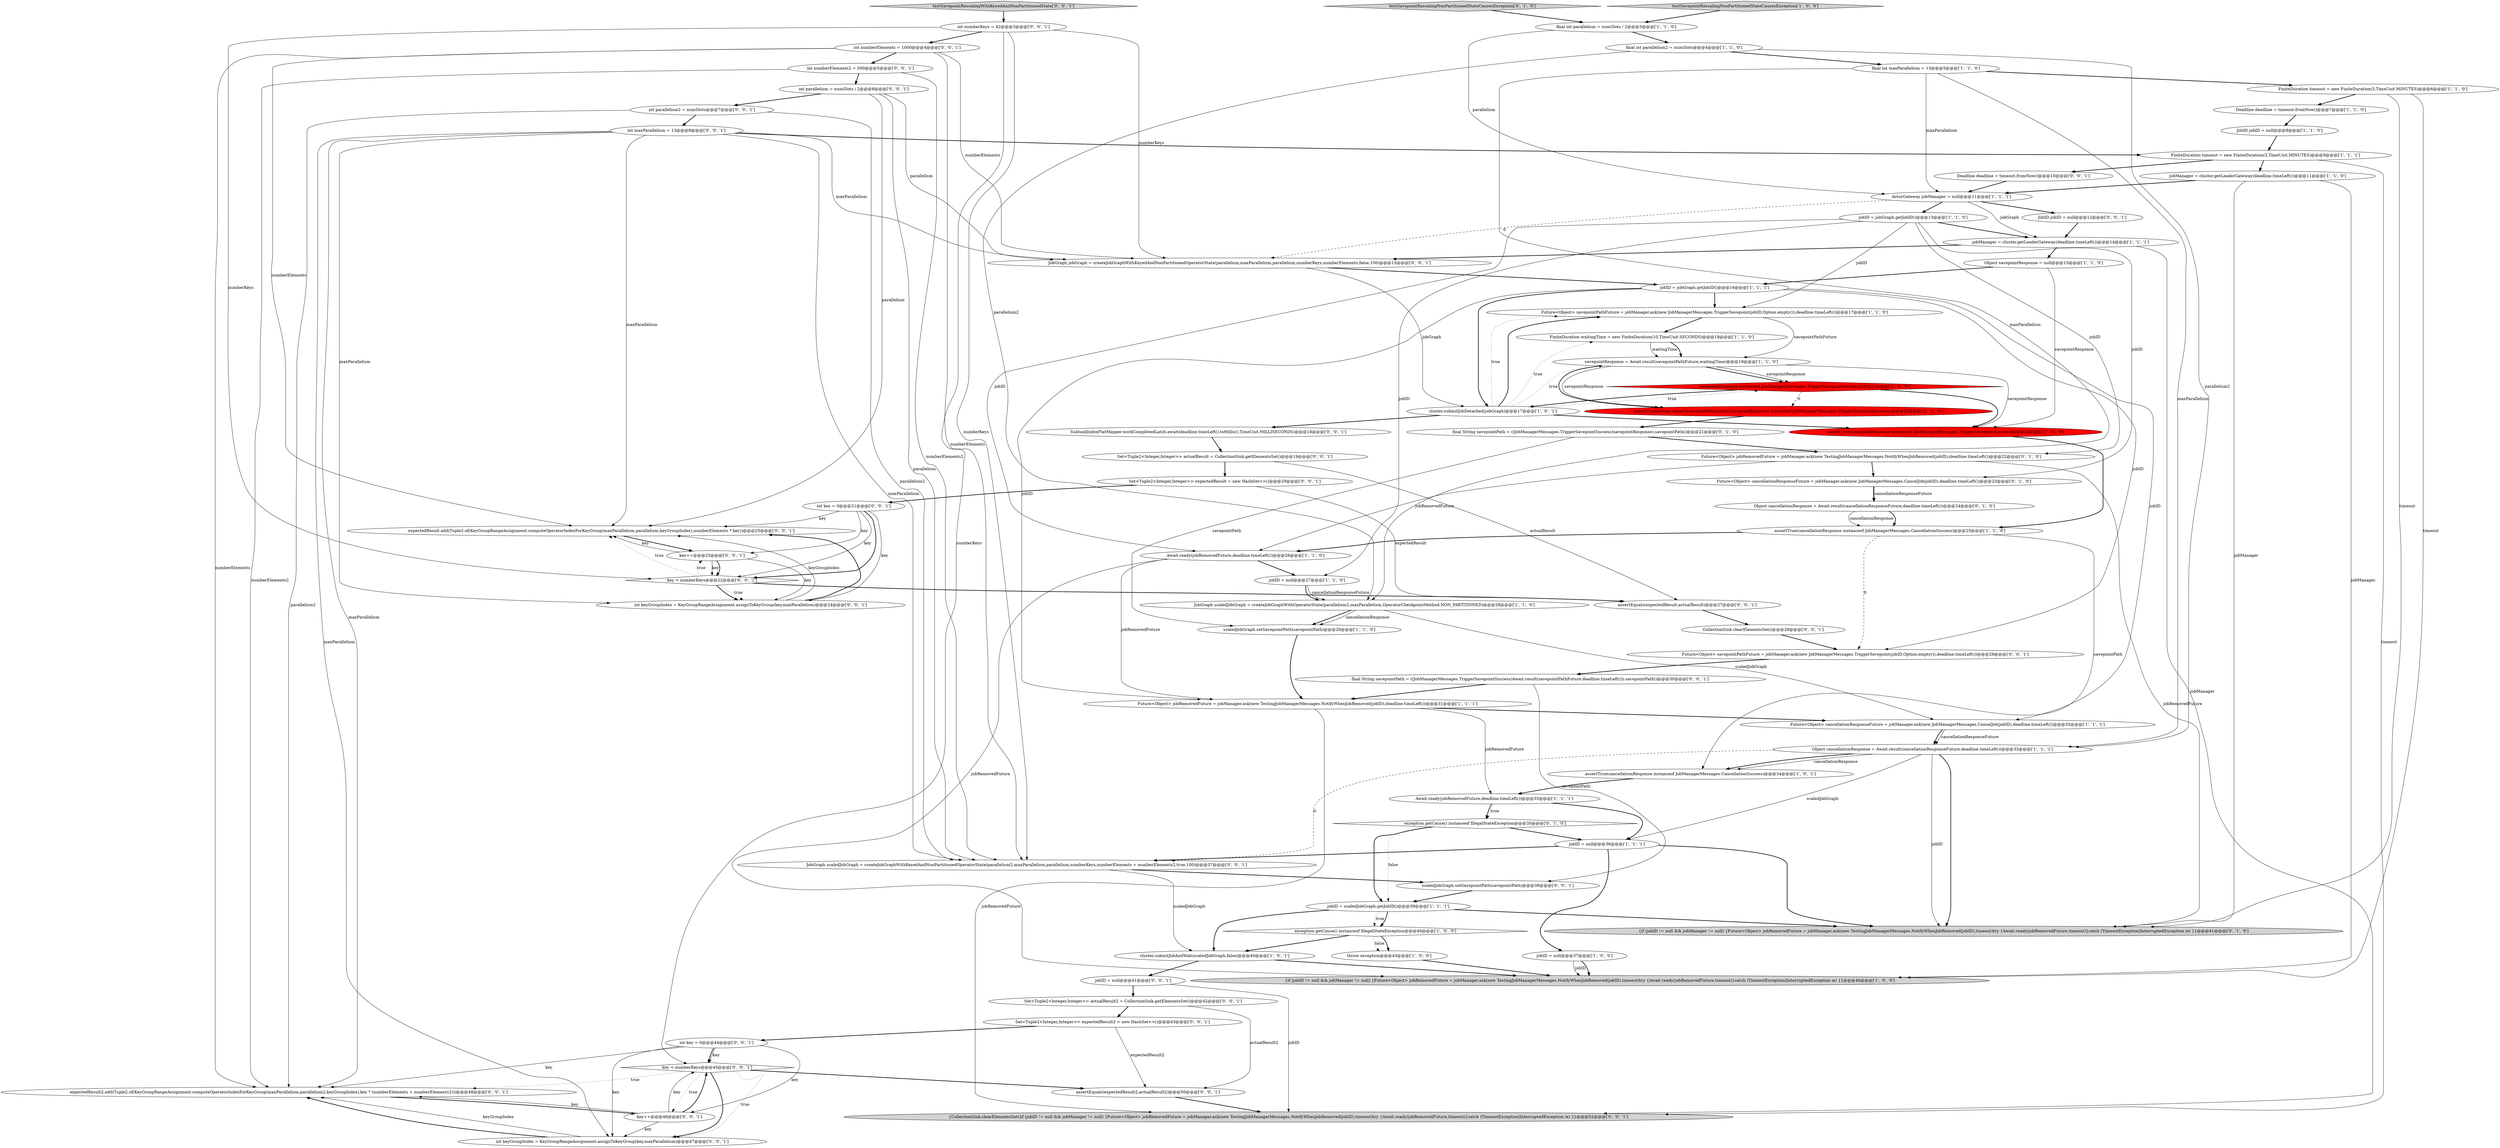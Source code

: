 digraph {
26 [style = filled, label = "Future<Object> cancellationResponseFuture = jobManager.ask(new JobManagerMessages.CancelJob(jobID),deadline.timeLeft())@@@32@@@['1', '1', '1']", fillcolor = white, shape = ellipse image = "AAA0AAABBB1BBB"];
50 [style = filled, label = "key < numberKeys@@@45@@@['0', '0', '1']", fillcolor = white, shape = diamond image = "AAA0AAABBB3BBB"];
30 [style = filled, label = "Deadline deadline = timeout.fromNow()@@@7@@@['1', '1', '0']", fillcolor = white, shape = ellipse image = "AAA0AAABBB1BBB"];
49 [style = filled, label = "Set<Tuple2<Integer,Integer>> expectedResult2 = new HashSet<>()@@@43@@@['0', '0', '1']", fillcolor = white, shape = ellipse image = "AAA0AAABBB3BBB"];
78 [style = filled, label = "scaledJobGraph.setSavepointPath(savepointPath)@@@38@@@['0', '0', '1']", fillcolor = white, shape = ellipse image = "AAA0AAABBB3BBB"];
55 [style = filled, label = "int parallelism = numSlots / 2@@@6@@@['0', '0', '1']", fillcolor = white, shape = ellipse image = "AAA0AAABBB3BBB"];
39 [style = filled, label = "Future<Object> jobRemovedFuture = jobManager.ask(new TestingJobManagerMessages.NotifyWhenJobRemoved(jobID),deadline.timeLeft())@@@22@@@['0', '1', '0']", fillcolor = white, shape = ellipse image = "AAA0AAABBB2BBB"];
11 [style = filled, label = "exception.getCause() instanceof IllegalStateException@@@40@@@['1', '0', '0']", fillcolor = white, shape = diamond image = "AAA0AAABBB1BBB"];
32 [style = filled, label = "Future<Object> savepointPathFuture = jobManager.ask(new JobManagerMessages.TriggerSavepoint(jobID,Option.empty()),deadline.timeLeft())@@@17@@@['1', '1', '0']", fillcolor = white, shape = ellipse image = "AAA0AAABBB1BBB"];
5 [style = filled, label = "jobManager = cluster.getLeaderGateway(deadline.timeLeft())@@@14@@@['1', '1', '1']", fillcolor = white, shape = ellipse image = "AAA0AAABBB1BBB"];
43 [style = filled, label = "exception.getCause() instanceof IllegalStateException@@@35@@@['0', '1', '0']", fillcolor = white, shape = diamond image = "AAA0AAABBB2BBB"];
44 [style = filled, label = "testSavepointRescalingNonPartitionedStateCausesException['0', '1', '0']", fillcolor = lightgray, shape = diamond image = "AAA0AAABBB2BBB"];
54 [style = filled, label = "expectedResult.add(Tuple2.of(KeyGroupRangeAssignment.computeOperatorIndexForKeyGroup(maxParallelism,parallelism,keyGroupIndex),numberElements * key))@@@25@@@['0', '0', '1']", fillcolor = white, shape = ellipse image = "AAA0AAABBB3BBB"];
16 [style = filled, label = "JobID jobID = null@@@8@@@['1', '1', '0']", fillcolor = white, shape = ellipse image = "AAA0AAABBB1BBB"];
13 [style = filled, label = "jobID = jobGraph.getJobID()@@@16@@@['1', '1', '1']", fillcolor = white, shape = ellipse image = "AAA0AAABBB1BBB"];
8 [style = filled, label = "jobManager = cluster.getLeaderGateway(deadline.timeLeft())@@@11@@@['1', '1', '0']", fillcolor = white, shape = ellipse image = "AAA0AAABBB1BBB"];
4 [style = filled, label = "Object savepointResponse = null@@@15@@@['1', '1', '0']", fillcolor = white, shape = ellipse image = "AAA0AAABBB1BBB"];
7 [style = filled, label = "Await.ready(jobRemovedFuture,deadline.timeLeft())@@@35@@@['1', '1', '1']", fillcolor = white, shape = ellipse image = "AAA0AAABBB1BBB"];
21 [style = filled, label = "cluster.submitJobAndWait(scaledJobGraph,false)@@@40@@@['1', '0', '1']", fillcolor = white, shape = ellipse image = "AAA0AAABBB1BBB"];
38 [style = filled, label = "assertTrue(String.valueOf(savepointResponse),savepointResponse instanceof JobManagerMessages.TriggerSavepointSuccess)@@@20@@@['0', '1', '0']", fillcolor = red, shape = ellipse image = "AAA1AAABBB2BBB"];
40 [style = filled, label = "{if (jobID != null && jobManager != null) {Future<Object> jobRemovedFuture = jobManager.ask(new TestingJobManagerMessages.NotifyWhenJobRemoved(jobID),timeout)try {Await.ready(jobRemovedFuture,timeout)}catch (TimeoutException|InterruptedException ie) }}@@@41@@@['0', '1', '0']", fillcolor = lightgray, shape = ellipse image = "AAA0AAABBB2BBB"];
42 [style = filled, label = "Object cancellationResponse = Await.result(cancellationResponseFuture,deadline.timeLeft())@@@24@@@['0', '1', '0']", fillcolor = white, shape = ellipse image = "AAA0AAABBB2BBB"];
47 [style = filled, label = "int parallelism2 = numSlots@@@7@@@['0', '0', '1']", fillcolor = white, shape = ellipse image = "AAA0AAABBB3BBB"];
51 [style = filled, label = "int numberKeys = 42@@@3@@@['0', '0', '1']", fillcolor = white, shape = ellipse image = "AAA0AAABBB3BBB"];
31 [style = filled, label = "jobID = jobGraph.getJobID()@@@13@@@['1', '1', '0']", fillcolor = white, shape = ellipse image = "AAA0AAABBB1BBB"];
57 [style = filled, label = "final String savepointPath = ((JobManagerMessages.TriggerSavepointSuccess)Await.result(savepointPathFuture,deadline.timeLeft())).savepointPath()@@@30@@@['0', '0', '1']", fillcolor = white, shape = ellipse image = "AAA0AAABBB3BBB"];
61 [style = filled, label = "Set<Tuple2<Integer,Integer>> actualResult2 = CollectionSink.getElementsSet()@@@42@@@['0', '0', '1']", fillcolor = white, shape = ellipse image = "AAA0AAABBB3BBB"];
33 [style = filled, label = "scaledJobGraph.setSavepointPath(savepointPath)@@@29@@@['1', '1', '0']", fillcolor = white, shape = ellipse image = "AAA0AAABBB1BBB"];
45 [style = filled, label = "Deadline deadline = timeout.fromNow()@@@10@@@['0', '0', '1']", fillcolor = white, shape = ellipse image = "AAA0AAABBB3BBB"];
15 [style = filled, label = "Future<Object> jobRemovedFuture = jobManager.ask(new TestingJobManagerMessages.NotifyWhenJobRemoved(jobID),deadline.timeLeft())@@@31@@@['1', '1', '1']", fillcolor = white, shape = ellipse image = "AAA0AAABBB1BBB"];
52 [style = filled, label = "int maxParallelism = 13@@@8@@@['0', '0', '1']", fillcolor = white, shape = ellipse image = "AAA0AAABBB3BBB"];
73 [style = filled, label = "testSavepointRescalingWithKeyedAndNonPartitionedState['0', '0', '1']", fillcolor = lightgray, shape = diamond image = "AAA0AAABBB3BBB"];
34 [style = filled, label = "assertTrue(cancellationResponse instanceof JobManagerMessages.CancellationSuccess)@@@34@@@['1', '0', '1']", fillcolor = white, shape = ellipse image = "AAA0AAABBB1BBB"];
71 [style = filled, label = "{CollectionSink.clearElementsSet()if (jobID != null && jobManager != null) {Future<Object> jobRemovedFuture = jobManager.ask(new TestingJobManagerMessages.NotifyWhenJobRemoved(jobID),timeout)try {Await.ready(jobRemovedFuture,timeout)}catch (TimeoutException|InterruptedException ie) }}@@@52@@@['0', '0', '1']", fillcolor = lightgray, shape = ellipse image = "AAA0AAABBB3BBB"];
12 [style = filled, label = "FiniteDuration timeout = new FiniteDuration(3,TimeUnit.MINUTES)@@@6@@@['1', '1', '0']", fillcolor = white, shape = ellipse image = "AAA0AAABBB1BBB"];
60 [style = filled, label = "Future<Object> savepointPathFuture = jobManager.ask(new JobManagerMessages.TriggerSavepoint(jobID,Option.empty()),deadline.timeLeft())@@@29@@@['0', '0', '1']", fillcolor = white, shape = ellipse image = "AAA0AAABBB3BBB"];
3 [style = filled, label = "testSavepointRescalingNonPartitionedStateCausesException['1', '0', '0']", fillcolor = lightgray, shape = diamond image = "AAA0AAABBB1BBB"];
28 [style = filled, label = "final int parallelism2 = numSlots@@@4@@@['1', '1', '0']", fillcolor = white, shape = ellipse image = "AAA0AAABBB1BBB"];
65 [style = filled, label = "assertEquals(expectedResult,actualResult)@@@27@@@['0', '0', '1']", fillcolor = white, shape = ellipse image = "AAA0AAABBB3BBB"];
62 [style = filled, label = "expectedResult2.add(Tuple2.of(KeyGroupRangeAssignment.computeOperatorIndexForKeyGroup(maxParallelism,parallelism2,keyGroupIndex),key * (numberElements + numberElements2)))@@@48@@@['0', '0', '1']", fillcolor = white, shape = ellipse image = "AAA0AAABBB3BBB"];
67 [style = filled, label = "int keyGroupIndex = KeyGroupRangeAssignment.assignToKeyGroup(key,maxParallelism)@@@47@@@['0', '0', '1']", fillcolor = white, shape = ellipse image = "AAA0AAABBB3BBB"];
68 [style = filled, label = "SubtaskIndexFlatMapper.workCompletedLatch.await(deadline.timeLeft().toMillis(),TimeUnit.MILLISECONDS)@@@18@@@['0', '0', '1']", fillcolor = white, shape = ellipse image = "AAA0AAABBB3BBB"];
29 [style = filled, label = "{if (jobID != null && jobManager != null) {Future<Object> jobRemovedFuture = jobManager.ask(new TestingJobManagerMessages.NotifyWhenJobRemoved(jobID),timeout)try {Await.ready(jobRemovedFuture,timeout)}catch (TimeoutException|InterruptedException ie) }}@@@46@@@['1', '0', '0']", fillcolor = lightgray, shape = ellipse image = "AAA0AAABBB1BBB"];
18 [style = filled, label = "throw exception@@@43@@@['1', '0', '0']", fillcolor = white, shape = ellipse image = "AAA0AAABBB1BBB"];
59 [style = filled, label = "int keyGroupIndex = KeyGroupRangeAssignment.assignToKeyGroup(key,maxParallelism)@@@24@@@['0', '0', '1']", fillcolor = white, shape = ellipse image = "AAA0AAABBB3BBB"];
46 [style = filled, label = "Set<Tuple2<Integer,Integer>> actualResult = CollectionSink.getElementsSet()@@@19@@@['0', '0', '1']", fillcolor = white, shape = ellipse image = "AAA0AAABBB3BBB"];
20 [style = filled, label = "final int parallelism = numSlots / 2@@@3@@@['1', '1', '0']", fillcolor = white, shape = ellipse image = "AAA0AAABBB1BBB"];
23 [style = filled, label = "ActorGateway jobManager = null@@@11@@@['1', '1', '1']", fillcolor = white, shape = ellipse image = "AAA0AAABBB1BBB"];
63 [style = filled, label = "key++@@@23@@@['0', '0', '1']", fillcolor = white, shape = ellipse image = "AAA0AAABBB3BBB"];
24 [style = filled, label = "jobID = null@@@27@@@['1', '1', '0']", fillcolor = white, shape = ellipse image = "AAA0AAABBB1BBB"];
36 [style = filled, label = "JobGraph scaledJobGraph = createJobGraphWithOperatorState(parallelism2,maxParallelism,OperatorCheckpointMethod.NON_PARTITIONED)@@@28@@@['1', '1', '0']", fillcolor = white, shape = ellipse image = "AAA0AAABBB1BBB"];
17 [style = filled, label = "FiniteDuration waitingTime = new FiniteDuration(10,TimeUnit.SECONDS)@@@18@@@['1', '1', '0']", fillcolor = white, shape = ellipse image = "AAA0AAABBB1BBB"];
37 [style = filled, label = "Future<Object> cancellationResponseFuture = jobManager.ask(new JobManagerMessages.CancelJob(jobID),deadline.timeLeft())@@@23@@@['0', '1', '0']", fillcolor = white, shape = ellipse image = "AAA0AAABBB2BBB"];
69 [style = filled, label = "int key = 0@@@44@@@['0', '0', '1']", fillcolor = white, shape = ellipse image = "AAA0AAABBB3BBB"];
25 [style = filled, label = "jobID = null@@@36@@@['1', '1', '1']", fillcolor = white, shape = ellipse image = "AAA0AAABBB1BBB"];
14 [style = filled, label = "jobID = scaledJobGraph.getJobID()@@@39@@@['1', '1', '1']", fillcolor = white, shape = ellipse image = "AAA0AAABBB1BBB"];
56 [style = filled, label = "assertEquals(expectedResult2,actualResult2)@@@50@@@['0', '0', '1']", fillcolor = white, shape = ellipse image = "AAA0AAABBB3BBB"];
58 [style = filled, label = "jobID = null@@@41@@@['0', '0', '1']", fillcolor = white, shape = ellipse image = "AAA0AAABBB3BBB"];
77 [style = filled, label = "JobID jobID = null@@@12@@@['0', '0', '1']", fillcolor = white, shape = ellipse image = "AAA0AAABBB3BBB"];
2 [style = filled, label = "savepointResponse = Await.result(savepointPathFuture,waitingTime)@@@19@@@['1', '1', '0']", fillcolor = white, shape = ellipse image = "AAA0AAABBB1BBB"];
74 [style = filled, label = "int numberElements2 = 500@@@5@@@['0', '0', '1']", fillcolor = white, shape = ellipse image = "AAA0AAABBB3BBB"];
41 [style = filled, label = "final String savepointPath = ((JobManagerMessages.TriggerSavepointSuccess)savepointResponse).savepointPath()@@@21@@@['0', '1', '0']", fillcolor = white, shape = ellipse image = "AAA0AAABBB2BBB"];
48 [style = filled, label = "JobGraph scaledJobGraph = createJobGraphWithKeyedAndNonPartitionedOperatorState(parallelism2,maxParallelism,parallelism,numberKeys,numberElements + numberElements2,true,100)@@@37@@@['0', '0', '1']", fillcolor = white, shape = ellipse image = "AAA0AAABBB3BBB"];
75 [style = filled, label = "int numberElements = 1000@@@4@@@['0', '0', '1']", fillcolor = white, shape = ellipse image = "AAA0AAABBB3BBB"];
64 [style = filled, label = "int key = 0@@@21@@@['0', '0', '1']", fillcolor = white, shape = ellipse image = "AAA0AAABBB3BBB"];
76 [style = filled, label = "CollectionSink.clearElementsSet()@@@28@@@['0', '0', '1']", fillcolor = white, shape = ellipse image = "AAA0AAABBB3BBB"];
0 [style = filled, label = "Await.ready(jobRemovedFuture,deadline.timeLeft())@@@26@@@['1', '1', '0']", fillcolor = white, shape = ellipse image = "AAA0AAABBB1BBB"];
6 [style = filled, label = "FiniteDuration timeout = new FiniteDuration(3,TimeUnit.MINUTES)@@@9@@@['1', '1', '1']", fillcolor = white, shape = ellipse image = "AAA0AAABBB1BBB"];
9 [style = filled, label = "cluster.submitJobDetached(jobGraph)@@@17@@@['1', '0', '1']", fillcolor = white, shape = ellipse image = "AAA0AAABBB1BBB"];
19 [style = filled, label = "assertTrue(savepointResponse instanceof JobManagerMessages.TriggerSavepointSuccess)@@@25@@@['1', '0', '0']", fillcolor = red, shape = ellipse image = "AAA1AAABBB1BBB"];
1 [style = filled, label = "jobID = null@@@37@@@['1', '0', '0']", fillcolor = white, shape = ellipse image = "AAA0AAABBB1BBB"];
53 [style = filled, label = "Set<Tuple2<Integer,Integer>> expectedResult = new HashSet<>()@@@20@@@['0', '0', '1']", fillcolor = white, shape = ellipse image = "AAA0AAABBB3BBB"];
70 [style = filled, label = "key < numberKeys@@@22@@@['0', '0', '1']", fillcolor = white, shape = diamond image = "AAA0AAABBB3BBB"];
72 [style = filled, label = "JobGraph jobGraph = createJobGraphWithKeyedAndNonPartitionedOperatorState(parallelism,maxParallelism,parallelism,numberKeys,numberElements,false,100)@@@15@@@['0', '0', '1']", fillcolor = white, shape = ellipse image = "AAA0AAABBB3BBB"];
10 [style = filled, label = "Object cancellationResponse = Await.result(cancellationResponseFuture,deadline.timeLeft())@@@33@@@['1', '1', '1']", fillcolor = white, shape = ellipse image = "AAA0AAABBB1BBB"];
22 [style = filled, label = "final int maxParallelism = 13@@@5@@@['1', '1', '0']", fillcolor = white, shape = ellipse image = "AAA0AAABBB1BBB"];
27 [style = filled, label = "assertTrue(cancellationResponse instanceof JobManagerMessages.CancellationSuccess)@@@25@@@['1', '1', '0']", fillcolor = white, shape = ellipse image = "AAA0AAABBB1BBB"];
66 [style = filled, label = "key++@@@46@@@['0', '0', '1']", fillcolor = white, shape = ellipse image = "AAA0AAABBB3BBB"];
35 [style = filled, label = "savepointResponse instanceof JobManagerMessages.TriggerSavepointSuccess@@@21@@@['1', '0', '0']", fillcolor = red, shape = diamond image = "AAA1AAABBB1BBB"];
2->35 [style = bold, label=""];
12->29 [style = solid, label="timeout"];
25->1 [style = bold, label=""];
9->35 [style = dotted, label="true"];
51->50 [style = solid, label="numberKeys"];
26->10 [style = bold, label=""];
55->47 [style = bold, label=""];
54->63 [style = bold, label=""];
22->10 [style = solid, label="maxParallelism"];
27->34 [style = solid, label="savepointPath"];
70->65 [style = bold, label=""];
26->10 [style = solid, label="cancellationResponseFuture"];
21->58 [style = bold, label=""];
15->71 [style = solid, label="jobRemovedFuture"];
50->56 [style = bold, label=""];
41->33 [style = solid, label="savepointPath"];
38->41 [style = bold, label=""];
22->23 [style = solid, label="maxParallelism"];
31->39 [style = solid, label="jobID"];
25->48 [style = bold, label=""];
52->54 [style = solid, label="maxParallelism"];
36->33 [style = bold, label=""];
8->40 [style = solid, label="jobManager"];
13->15 [style = solid, label="jobID"];
74->62 [style = solid, label="numberElements2"];
23->77 [style = bold, label=""];
69->50 [style = bold, label=""];
20->23 [style = solid, label="parallelism"];
0->29 [style = solid, label="jobRemovedFuture"];
13->26 [style = solid, label="jobID"];
17->2 [style = solid, label="waitingTime"];
76->60 [style = bold, label=""];
50->62 [style = dotted, label="true"];
70->63 [style = dotted, label="true"];
0->24 [style = bold, label=""];
66->50 [style = bold, label=""];
70->59 [style = dotted, label="true"];
75->72 [style = solid, label="numberElements"];
7->43 [style = bold, label=""];
2->19 [style = solid, label="savepointResponse"];
52->48 [style = solid, label="maxParallelism"];
14->11 [style = dotted, label="true"];
13->60 [style = solid, label="jobID"];
14->11 [style = bold, label=""];
74->48 [style = solid, label="numberElements2"];
64->54 [style = solid, label="key"];
59->54 [style = bold, label=""];
25->40 [style = bold, label=""];
28->10 [style = solid, label="parallelism2"];
9->32 [style = dotted, label="true"];
2->35 [style = solid, label="savepointResponse"];
24->36 [style = solid, label="cancellationResponseFuture"];
64->59 [style = solid, label="key"];
61->49 [style = bold, label=""];
72->13 [style = bold, label=""];
10->40 [style = solid, label="jobID"];
75->48 [style = solid, label="numberElements"];
63->70 [style = solid, label="key"];
52->72 [style = solid, label="maxParallelism"];
13->32 [style = bold, label=""];
52->67 [style = solid, label="maxParallelism"];
8->23 [style = bold, label=""];
27->0 [style = bold, label=""];
0->15 [style = solid, label="jobRemovedFuture"];
33->15 [style = bold, label=""];
16->6 [style = bold, label=""];
31->5 [style = bold, label=""];
75->62 [style = solid, label="numberElements"];
56->71 [style = bold, label=""];
9->32 [style = bold, label=""];
50->66 [style = dotted, label="true"];
65->76 [style = bold, label=""];
61->56 [style = solid, label="actualResult2"];
75->74 [style = bold, label=""];
23->5 [style = solid, label="jobGraph"];
64->63 [style = solid, label="key"];
31->37 [style = solid, label="jobID"];
43->14 [style = dotted, label="false"];
47->48 [style = solid, label="parallelism2"];
12->40 [style = solid, label="timeout"];
51->75 [style = bold, label=""];
58->71 [style = solid, label="jobID"];
50->67 [style = bold, label=""];
11->18 [style = bold, label=""];
75->54 [style = solid, label="numberElements"];
60->57 [style = bold, label=""];
70->59 [style = bold, label=""];
21->29 [style = bold, label=""];
36->26 [style = solid, label="scaledJobGraph"];
63->54 [style = solid, label="key"];
10->34 [style = bold, label=""];
17->2 [style = bold, label=""];
6->71 [style = solid, label="timeout"];
49->56 [style = solid, label="expectedResult2"];
44->20 [style = bold, label=""];
5->71 [style = solid, label="jobManager"];
52->59 [style = solid, label="maxParallelism"];
39->0 [style = solid, label="jobRemovedFuture"];
5->72 [style = bold, label=""];
49->69 [style = bold, label=""];
51->70 [style = solid, label="numberKeys"];
39->40 [style = solid, label="jobRemovedFuture"];
53->64 [style = bold, label=""];
32->17 [style = bold, label=""];
14->21 [style = bold, label=""];
48->21 [style = solid, label="scaledJobGraph"];
39->37 [style = bold, label=""];
23->31 [style = bold, label=""];
69->67 [style = solid, label="key"];
36->33 [style = solid, label="cancellationResponse"];
58->61 [style = bold, label=""];
11->18 [style = dotted, label="false"];
45->23 [style = bold, label=""];
35->9 [style = bold, label=""];
1->29 [style = solid, label="jobID"];
2->38 [style = solid, label="savepointResponse"];
73->51 [style = bold, label=""];
11->21 [style = bold, label=""];
4->13 [style = bold, label=""];
8->29 [style = solid, label="jobManager"];
55->48 [style = solid, label="parallelism"];
9->68 [style = bold, label=""];
37->42 [style = solid, label="cancellationResponseFuture"];
63->70 [style = bold, label=""];
64->70 [style = solid, label="key"];
69->62 [style = solid, label="key"];
66->67 [style = solid, label="key"];
57->78 [style = solid, label="savepointPath"];
70->54 [style = dotted, label="true"];
50->67 [style = dotted, label="true"];
62->66 [style = bold, label=""];
69->50 [style = solid, label="key"];
72->9 [style = solid, label="jobGraph"];
43->14 [style = bold, label=""];
67->62 [style = solid, label="keyGroupIndex"];
57->15 [style = bold, label=""];
55->54 [style = solid, label="parallelism"];
5->4 [style = bold, label=""];
52->6 [style = bold, label=""];
10->40 [style = bold, label=""];
9->19 [style = bold, label=""];
42->27 [style = bold, label=""];
51->48 [style = solid, label="numberKeys"];
13->9 [style = bold, label=""];
10->34 [style = solid, label="cancellationResponse"];
1->29 [style = bold, label=""];
47->52 [style = bold, label=""];
48->78 [style = bold, label=""];
52->62 [style = solid, label="maxParallelism"];
63->59 [style = solid, label="key"];
69->66 [style = solid, label="key"];
37->42 [style = bold, label=""];
28->22 [style = bold, label=""];
78->14 [style = bold, label=""];
10->25 [style = solid, label="scaledJobGraph"];
51->72 [style = solid, label="numberKeys"];
27->60 [style = dashed, label="0"];
32->2 [style = solid, label="savepointPathFuture"];
15->7 [style = solid, label="jobRemovedFuture"];
77->5 [style = bold, label=""];
68->46 [style = bold, label=""];
74->55 [style = bold, label=""];
9->17 [style = dotted, label="true"];
20->28 [style = bold, label=""];
35->19 [style = bold, label=""];
46->53 [style = bold, label=""];
34->7 [style = bold, label=""];
22->36 [style = solid, label="maxParallelism"];
12->30 [style = bold, label=""];
53->65 [style = solid, label="expectedResult"];
55->72 [style = solid, label="parallelism"];
31->32 [style = solid, label="jobID"];
28->36 [style = solid, label="parallelism2"];
35->38 [style = dashed, label="0"];
66->50 [style = solid, label="key"];
15->26 [style = bold, label=""];
67->62 [style = bold, label=""];
2->38 [style = bold, label=""];
24->36 [style = bold, label=""];
18->29 [style = bold, label=""];
3->20 [style = bold, label=""];
46->65 [style = solid, label="actualResult"];
22->12 [style = bold, label=""];
4->19 [style = solid, label="savepointResponse"];
19->27 [style = bold, label=""];
47->62 [style = solid, label="parallelism2"];
42->27 [style = solid, label="cancellationResponse"];
6->8 [style = bold, label=""];
9->2 [style = dotted, label="true"];
10->48 [style = dashed, label="0"];
31->0 [style = solid, label="jobID"];
23->72 [style = dashed, label="0"];
7->25 [style = bold, label=""];
41->39 [style = bold, label=""];
43->25 [style = bold, label=""];
30->16 [style = bold, label=""];
6->45 [style = bold, label=""];
59->54 [style = solid, label="keyGroupIndex"];
7->43 [style = dotted, label="true"];
14->40 [style = bold, label=""];
64->70 [style = bold, label=""];
31->24 [style = solid, label="jobID"];
66->62 [style = solid, label="key"];
}
